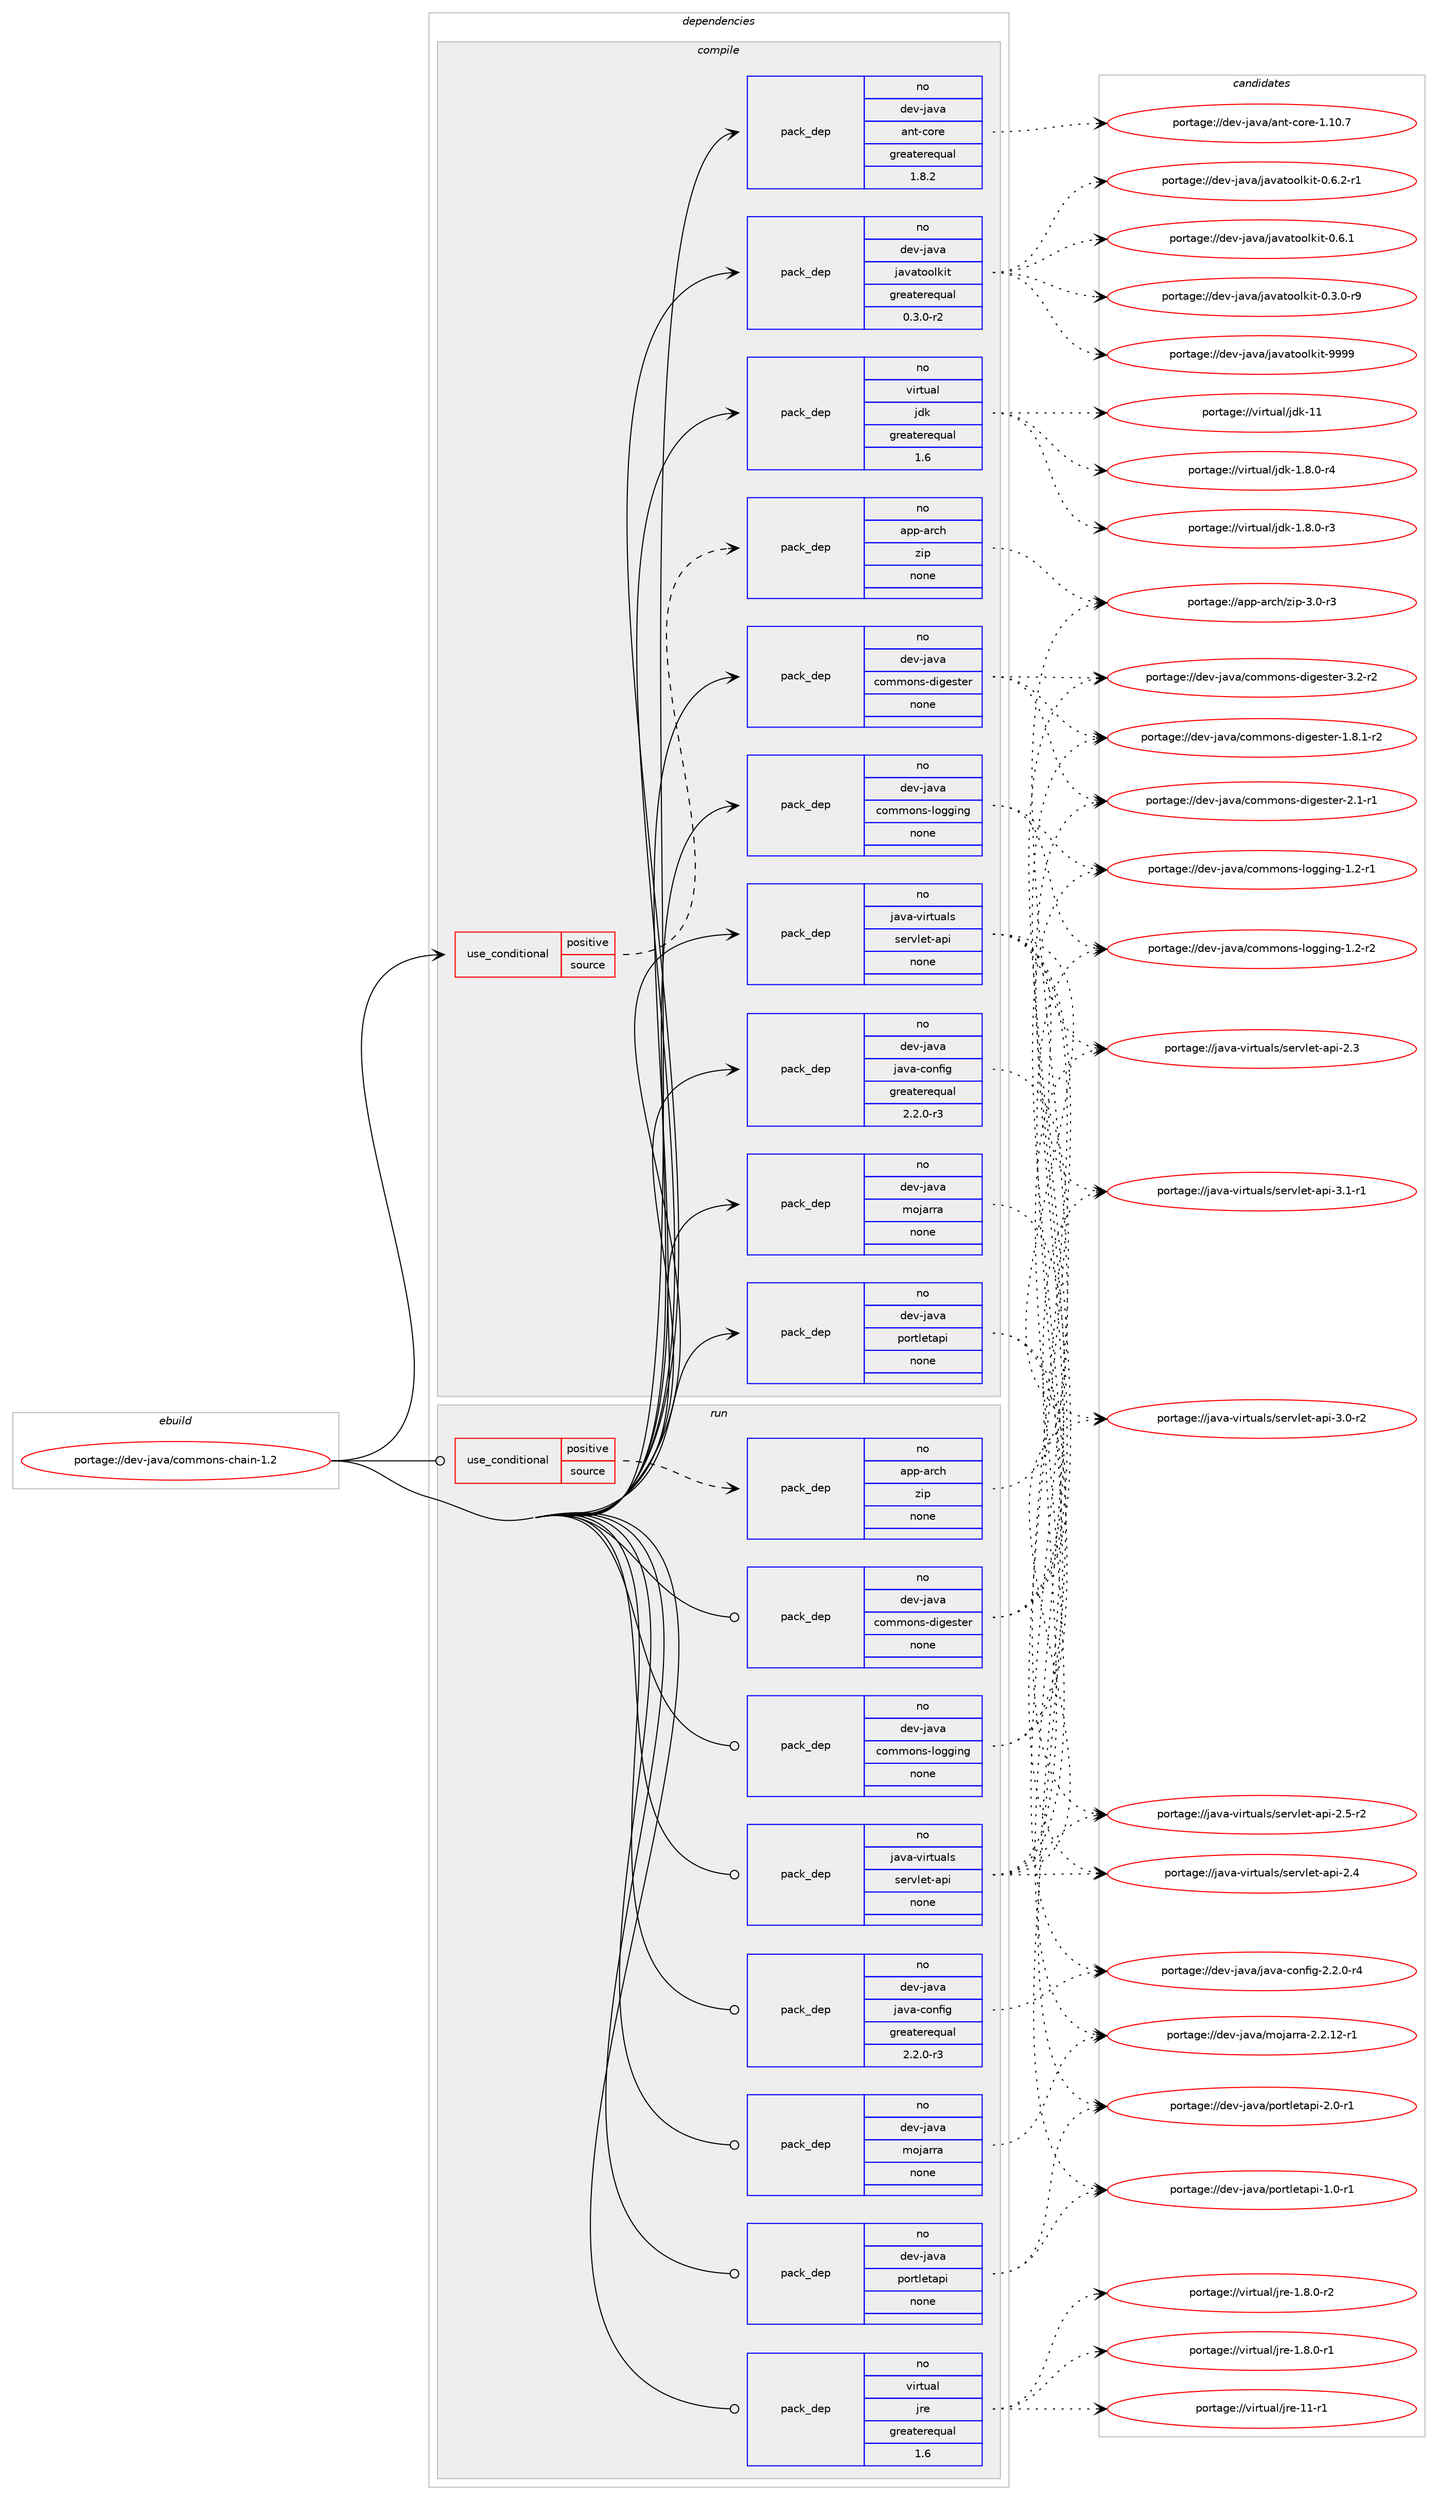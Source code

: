 digraph prolog {

# *************
# Graph options
# *************

newrank=true;
concentrate=true;
compound=true;
graph [rankdir=LR,fontname=Helvetica,fontsize=10,ranksep=1.5];#, ranksep=2.5, nodesep=0.2];
edge  [arrowhead=vee];
node  [fontname=Helvetica,fontsize=10];

# **********
# The ebuild
# **********

subgraph cluster_leftcol {
color=gray;
rank=same;
label=<<i>ebuild</i>>;
id [label="portage://dev-java/commons-chain-1.2", color=red, width=4, href="../dev-java/commons-chain-1.2.svg"];
}

# ****************
# The dependencies
# ****************

subgraph cluster_midcol {
color=gray;
label=<<i>dependencies</i>>;
subgraph cluster_compile {
fillcolor="#eeeeee";
style=filled;
label=<<i>compile</i>>;
subgraph cond130480 {
dependency533198 [label=<<TABLE BORDER="0" CELLBORDER="1" CELLSPACING="0" CELLPADDING="4"><TR><TD ROWSPAN="3" CELLPADDING="10">use_conditional</TD></TR><TR><TD>positive</TD></TR><TR><TD>source</TD></TR></TABLE>>, shape=none, color=red];
subgraph pack397097 {
dependency533199 [label=<<TABLE BORDER="0" CELLBORDER="1" CELLSPACING="0" CELLPADDING="4" WIDTH="220"><TR><TD ROWSPAN="6" CELLPADDING="30">pack_dep</TD></TR><TR><TD WIDTH="110">no</TD></TR><TR><TD>app-arch</TD></TR><TR><TD>zip</TD></TR><TR><TD>none</TD></TR><TR><TD></TD></TR></TABLE>>, shape=none, color=blue];
}
dependency533198:e -> dependency533199:w [weight=20,style="dashed",arrowhead="vee"];
}
id:e -> dependency533198:w [weight=20,style="solid",arrowhead="vee"];
subgraph pack397098 {
dependency533200 [label=<<TABLE BORDER="0" CELLBORDER="1" CELLSPACING="0" CELLPADDING="4" WIDTH="220"><TR><TD ROWSPAN="6" CELLPADDING="30">pack_dep</TD></TR><TR><TD WIDTH="110">no</TD></TR><TR><TD>dev-java</TD></TR><TR><TD>ant-core</TD></TR><TR><TD>greaterequal</TD></TR><TR><TD>1.8.2</TD></TR></TABLE>>, shape=none, color=blue];
}
id:e -> dependency533200:w [weight=20,style="solid",arrowhead="vee"];
subgraph pack397099 {
dependency533201 [label=<<TABLE BORDER="0" CELLBORDER="1" CELLSPACING="0" CELLPADDING="4" WIDTH="220"><TR><TD ROWSPAN="6" CELLPADDING="30">pack_dep</TD></TR><TR><TD WIDTH="110">no</TD></TR><TR><TD>dev-java</TD></TR><TR><TD>commons-digester</TD></TR><TR><TD>none</TD></TR><TR><TD></TD></TR></TABLE>>, shape=none, color=blue];
}
id:e -> dependency533201:w [weight=20,style="solid",arrowhead="vee"];
subgraph pack397100 {
dependency533202 [label=<<TABLE BORDER="0" CELLBORDER="1" CELLSPACING="0" CELLPADDING="4" WIDTH="220"><TR><TD ROWSPAN="6" CELLPADDING="30">pack_dep</TD></TR><TR><TD WIDTH="110">no</TD></TR><TR><TD>dev-java</TD></TR><TR><TD>commons-logging</TD></TR><TR><TD>none</TD></TR><TR><TD></TD></TR></TABLE>>, shape=none, color=blue];
}
id:e -> dependency533202:w [weight=20,style="solid",arrowhead="vee"];
subgraph pack397101 {
dependency533203 [label=<<TABLE BORDER="0" CELLBORDER="1" CELLSPACING="0" CELLPADDING="4" WIDTH="220"><TR><TD ROWSPAN="6" CELLPADDING="30">pack_dep</TD></TR><TR><TD WIDTH="110">no</TD></TR><TR><TD>dev-java</TD></TR><TR><TD>java-config</TD></TR><TR><TD>greaterequal</TD></TR><TR><TD>2.2.0-r3</TD></TR></TABLE>>, shape=none, color=blue];
}
id:e -> dependency533203:w [weight=20,style="solid",arrowhead="vee"];
subgraph pack397102 {
dependency533204 [label=<<TABLE BORDER="0" CELLBORDER="1" CELLSPACING="0" CELLPADDING="4" WIDTH="220"><TR><TD ROWSPAN="6" CELLPADDING="30">pack_dep</TD></TR><TR><TD WIDTH="110">no</TD></TR><TR><TD>dev-java</TD></TR><TR><TD>javatoolkit</TD></TR><TR><TD>greaterequal</TD></TR><TR><TD>0.3.0-r2</TD></TR></TABLE>>, shape=none, color=blue];
}
id:e -> dependency533204:w [weight=20,style="solid",arrowhead="vee"];
subgraph pack397103 {
dependency533205 [label=<<TABLE BORDER="0" CELLBORDER="1" CELLSPACING="0" CELLPADDING="4" WIDTH="220"><TR><TD ROWSPAN="6" CELLPADDING="30">pack_dep</TD></TR><TR><TD WIDTH="110">no</TD></TR><TR><TD>dev-java</TD></TR><TR><TD>mojarra</TD></TR><TR><TD>none</TD></TR><TR><TD></TD></TR></TABLE>>, shape=none, color=blue];
}
id:e -> dependency533205:w [weight=20,style="solid",arrowhead="vee"];
subgraph pack397104 {
dependency533206 [label=<<TABLE BORDER="0" CELLBORDER="1" CELLSPACING="0" CELLPADDING="4" WIDTH="220"><TR><TD ROWSPAN="6" CELLPADDING="30">pack_dep</TD></TR><TR><TD WIDTH="110">no</TD></TR><TR><TD>dev-java</TD></TR><TR><TD>portletapi</TD></TR><TR><TD>none</TD></TR><TR><TD></TD></TR></TABLE>>, shape=none, color=blue];
}
id:e -> dependency533206:w [weight=20,style="solid",arrowhead="vee"];
subgraph pack397105 {
dependency533207 [label=<<TABLE BORDER="0" CELLBORDER="1" CELLSPACING="0" CELLPADDING="4" WIDTH="220"><TR><TD ROWSPAN="6" CELLPADDING="30">pack_dep</TD></TR><TR><TD WIDTH="110">no</TD></TR><TR><TD>java-virtuals</TD></TR><TR><TD>servlet-api</TD></TR><TR><TD>none</TD></TR><TR><TD></TD></TR></TABLE>>, shape=none, color=blue];
}
id:e -> dependency533207:w [weight=20,style="solid",arrowhead="vee"];
subgraph pack397106 {
dependency533208 [label=<<TABLE BORDER="0" CELLBORDER="1" CELLSPACING="0" CELLPADDING="4" WIDTH="220"><TR><TD ROWSPAN="6" CELLPADDING="30">pack_dep</TD></TR><TR><TD WIDTH="110">no</TD></TR><TR><TD>virtual</TD></TR><TR><TD>jdk</TD></TR><TR><TD>greaterequal</TD></TR><TR><TD>1.6</TD></TR></TABLE>>, shape=none, color=blue];
}
id:e -> dependency533208:w [weight=20,style="solid",arrowhead="vee"];
}
subgraph cluster_compileandrun {
fillcolor="#eeeeee";
style=filled;
label=<<i>compile and run</i>>;
}
subgraph cluster_run {
fillcolor="#eeeeee";
style=filled;
label=<<i>run</i>>;
subgraph cond130481 {
dependency533209 [label=<<TABLE BORDER="0" CELLBORDER="1" CELLSPACING="0" CELLPADDING="4"><TR><TD ROWSPAN="3" CELLPADDING="10">use_conditional</TD></TR><TR><TD>positive</TD></TR><TR><TD>source</TD></TR></TABLE>>, shape=none, color=red];
subgraph pack397107 {
dependency533210 [label=<<TABLE BORDER="0" CELLBORDER="1" CELLSPACING="0" CELLPADDING="4" WIDTH="220"><TR><TD ROWSPAN="6" CELLPADDING="30">pack_dep</TD></TR><TR><TD WIDTH="110">no</TD></TR><TR><TD>app-arch</TD></TR><TR><TD>zip</TD></TR><TR><TD>none</TD></TR><TR><TD></TD></TR></TABLE>>, shape=none, color=blue];
}
dependency533209:e -> dependency533210:w [weight=20,style="dashed",arrowhead="vee"];
}
id:e -> dependency533209:w [weight=20,style="solid",arrowhead="odot"];
subgraph pack397108 {
dependency533211 [label=<<TABLE BORDER="0" CELLBORDER="1" CELLSPACING="0" CELLPADDING="4" WIDTH="220"><TR><TD ROWSPAN="6" CELLPADDING="30">pack_dep</TD></TR><TR><TD WIDTH="110">no</TD></TR><TR><TD>dev-java</TD></TR><TR><TD>commons-digester</TD></TR><TR><TD>none</TD></TR><TR><TD></TD></TR></TABLE>>, shape=none, color=blue];
}
id:e -> dependency533211:w [weight=20,style="solid",arrowhead="odot"];
subgraph pack397109 {
dependency533212 [label=<<TABLE BORDER="0" CELLBORDER="1" CELLSPACING="0" CELLPADDING="4" WIDTH="220"><TR><TD ROWSPAN="6" CELLPADDING="30">pack_dep</TD></TR><TR><TD WIDTH="110">no</TD></TR><TR><TD>dev-java</TD></TR><TR><TD>commons-logging</TD></TR><TR><TD>none</TD></TR><TR><TD></TD></TR></TABLE>>, shape=none, color=blue];
}
id:e -> dependency533212:w [weight=20,style="solid",arrowhead="odot"];
subgraph pack397110 {
dependency533213 [label=<<TABLE BORDER="0" CELLBORDER="1" CELLSPACING="0" CELLPADDING="4" WIDTH="220"><TR><TD ROWSPAN="6" CELLPADDING="30">pack_dep</TD></TR><TR><TD WIDTH="110">no</TD></TR><TR><TD>dev-java</TD></TR><TR><TD>java-config</TD></TR><TR><TD>greaterequal</TD></TR><TR><TD>2.2.0-r3</TD></TR></TABLE>>, shape=none, color=blue];
}
id:e -> dependency533213:w [weight=20,style="solid",arrowhead="odot"];
subgraph pack397111 {
dependency533214 [label=<<TABLE BORDER="0" CELLBORDER="1" CELLSPACING="0" CELLPADDING="4" WIDTH="220"><TR><TD ROWSPAN="6" CELLPADDING="30">pack_dep</TD></TR><TR><TD WIDTH="110">no</TD></TR><TR><TD>dev-java</TD></TR><TR><TD>mojarra</TD></TR><TR><TD>none</TD></TR><TR><TD></TD></TR></TABLE>>, shape=none, color=blue];
}
id:e -> dependency533214:w [weight=20,style="solid",arrowhead="odot"];
subgraph pack397112 {
dependency533215 [label=<<TABLE BORDER="0" CELLBORDER="1" CELLSPACING="0" CELLPADDING="4" WIDTH="220"><TR><TD ROWSPAN="6" CELLPADDING="30">pack_dep</TD></TR><TR><TD WIDTH="110">no</TD></TR><TR><TD>dev-java</TD></TR><TR><TD>portletapi</TD></TR><TR><TD>none</TD></TR><TR><TD></TD></TR></TABLE>>, shape=none, color=blue];
}
id:e -> dependency533215:w [weight=20,style="solid",arrowhead="odot"];
subgraph pack397113 {
dependency533216 [label=<<TABLE BORDER="0" CELLBORDER="1" CELLSPACING="0" CELLPADDING="4" WIDTH="220"><TR><TD ROWSPAN="6" CELLPADDING="30">pack_dep</TD></TR><TR><TD WIDTH="110">no</TD></TR><TR><TD>java-virtuals</TD></TR><TR><TD>servlet-api</TD></TR><TR><TD>none</TD></TR><TR><TD></TD></TR></TABLE>>, shape=none, color=blue];
}
id:e -> dependency533216:w [weight=20,style="solid",arrowhead="odot"];
subgraph pack397114 {
dependency533217 [label=<<TABLE BORDER="0" CELLBORDER="1" CELLSPACING="0" CELLPADDING="4" WIDTH="220"><TR><TD ROWSPAN="6" CELLPADDING="30">pack_dep</TD></TR><TR><TD WIDTH="110">no</TD></TR><TR><TD>virtual</TD></TR><TR><TD>jre</TD></TR><TR><TD>greaterequal</TD></TR><TR><TD>1.6</TD></TR></TABLE>>, shape=none, color=blue];
}
id:e -> dependency533217:w [weight=20,style="solid",arrowhead="odot"];
}
}

# **************
# The candidates
# **************

subgraph cluster_choices {
rank=same;
color=gray;
label=<<i>candidates</i>>;

subgraph choice397097 {
color=black;
nodesep=1;
choice9711211245971149910447122105112455146484511451 [label="portage://app-arch/zip-3.0-r3", color=red, width=4,href="../app-arch/zip-3.0-r3.svg"];
dependency533199:e -> choice9711211245971149910447122105112455146484511451:w [style=dotted,weight="100"];
}
subgraph choice397098 {
color=black;
nodesep=1;
choice1001011184510697118974797110116459911111410145494649484655 [label="portage://dev-java/ant-core-1.10.7", color=red, width=4,href="../dev-java/ant-core-1.10.7.svg"];
dependency533200:e -> choice1001011184510697118974797110116459911111410145494649484655:w [style=dotted,weight="100"];
}
subgraph choice397099 {
color=black;
nodesep=1;
choice100101118451069711897479911110910911111011545100105103101115116101114455146504511450 [label="portage://dev-java/commons-digester-3.2-r2", color=red, width=4,href="../dev-java/commons-digester-3.2-r2.svg"];
choice100101118451069711897479911110910911111011545100105103101115116101114455046494511449 [label="portage://dev-java/commons-digester-2.1-r1", color=red, width=4,href="../dev-java/commons-digester-2.1-r1.svg"];
choice1001011184510697118974799111109109111110115451001051031011151161011144549465646494511450 [label="portage://dev-java/commons-digester-1.8.1-r2", color=red, width=4,href="../dev-java/commons-digester-1.8.1-r2.svg"];
dependency533201:e -> choice100101118451069711897479911110910911111011545100105103101115116101114455146504511450:w [style=dotted,weight="100"];
dependency533201:e -> choice100101118451069711897479911110910911111011545100105103101115116101114455046494511449:w [style=dotted,weight="100"];
dependency533201:e -> choice1001011184510697118974799111109109111110115451001051031011151161011144549465646494511450:w [style=dotted,weight="100"];
}
subgraph choice397100 {
color=black;
nodesep=1;
choice100101118451069711897479911110910911111011545108111103103105110103454946504511450 [label="portage://dev-java/commons-logging-1.2-r2", color=red, width=4,href="../dev-java/commons-logging-1.2-r2.svg"];
choice100101118451069711897479911110910911111011545108111103103105110103454946504511449 [label="portage://dev-java/commons-logging-1.2-r1", color=red, width=4,href="../dev-java/commons-logging-1.2-r1.svg"];
dependency533202:e -> choice100101118451069711897479911110910911111011545108111103103105110103454946504511450:w [style=dotted,weight="100"];
dependency533202:e -> choice100101118451069711897479911110910911111011545108111103103105110103454946504511449:w [style=dotted,weight="100"];
}
subgraph choice397101 {
color=black;
nodesep=1;
choice10010111845106971189747106971189745991111101021051034550465046484511452 [label="portage://dev-java/java-config-2.2.0-r4", color=red, width=4,href="../dev-java/java-config-2.2.0-r4.svg"];
dependency533203:e -> choice10010111845106971189747106971189745991111101021051034550465046484511452:w [style=dotted,weight="100"];
}
subgraph choice397102 {
color=black;
nodesep=1;
choice1001011184510697118974710697118971161111111081071051164557575757 [label="portage://dev-java/javatoolkit-9999", color=red, width=4,href="../dev-java/javatoolkit-9999.svg"];
choice1001011184510697118974710697118971161111111081071051164548465446504511449 [label="portage://dev-java/javatoolkit-0.6.2-r1", color=red, width=4,href="../dev-java/javatoolkit-0.6.2-r1.svg"];
choice100101118451069711897471069711897116111111108107105116454846544649 [label="portage://dev-java/javatoolkit-0.6.1", color=red, width=4,href="../dev-java/javatoolkit-0.6.1.svg"];
choice1001011184510697118974710697118971161111111081071051164548465146484511457 [label="portage://dev-java/javatoolkit-0.3.0-r9", color=red, width=4,href="../dev-java/javatoolkit-0.3.0-r9.svg"];
dependency533204:e -> choice1001011184510697118974710697118971161111111081071051164557575757:w [style=dotted,weight="100"];
dependency533204:e -> choice1001011184510697118974710697118971161111111081071051164548465446504511449:w [style=dotted,weight="100"];
dependency533204:e -> choice100101118451069711897471069711897116111111108107105116454846544649:w [style=dotted,weight="100"];
dependency533204:e -> choice1001011184510697118974710697118971161111111081071051164548465146484511457:w [style=dotted,weight="100"];
}
subgraph choice397103 {
color=black;
nodesep=1;
choice100101118451069711897471091111069711411497455046504649504511449 [label="portage://dev-java/mojarra-2.2.12-r1", color=red, width=4,href="../dev-java/mojarra-2.2.12-r1.svg"];
dependency533205:e -> choice100101118451069711897471091111069711411497455046504649504511449:w [style=dotted,weight="100"];
}
subgraph choice397104 {
color=black;
nodesep=1;
choice1001011184510697118974711211111411610810111697112105455046484511449 [label="portage://dev-java/portletapi-2.0-r1", color=red, width=4,href="../dev-java/portletapi-2.0-r1.svg"];
choice1001011184510697118974711211111411610810111697112105454946484511449 [label="portage://dev-java/portletapi-1.0-r1", color=red, width=4,href="../dev-java/portletapi-1.0-r1.svg"];
dependency533206:e -> choice1001011184510697118974711211111411610810111697112105455046484511449:w [style=dotted,weight="100"];
dependency533206:e -> choice1001011184510697118974711211111411610810111697112105454946484511449:w [style=dotted,weight="100"];
}
subgraph choice397105 {
color=black;
nodesep=1;
choice10697118974511810511411611797108115471151011141181081011164597112105455146494511449 [label="portage://java-virtuals/servlet-api-3.1-r1", color=red, width=4,href="../java-virtuals/servlet-api-3.1-r1.svg"];
choice10697118974511810511411611797108115471151011141181081011164597112105455146484511450 [label="portage://java-virtuals/servlet-api-3.0-r2", color=red, width=4,href="../java-virtuals/servlet-api-3.0-r2.svg"];
choice10697118974511810511411611797108115471151011141181081011164597112105455046534511450 [label="portage://java-virtuals/servlet-api-2.5-r2", color=red, width=4,href="../java-virtuals/servlet-api-2.5-r2.svg"];
choice1069711897451181051141161179710811547115101114118108101116459711210545504652 [label="portage://java-virtuals/servlet-api-2.4", color=red, width=4,href="../java-virtuals/servlet-api-2.4.svg"];
choice1069711897451181051141161179710811547115101114118108101116459711210545504651 [label="portage://java-virtuals/servlet-api-2.3", color=red, width=4,href="../java-virtuals/servlet-api-2.3.svg"];
dependency533207:e -> choice10697118974511810511411611797108115471151011141181081011164597112105455146494511449:w [style=dotted,weight="100"];
dependency533207:e -> choice10697118974511810511411611797108115471151011141181081011164597112105455146484511450:w [style=dotted,weight="100"];
dependency533207:e -> choice10697118974511810511411611797108115471151011141181081011164597112105455046534511450:w [style=dotted,weight="100"];
dependency533207:e -> choice1069711897451181051141161179710811547115101114118108101116459711210545504652:w [style=dotted,weight="100"];
dependency533207:e -> choice1069711897451181051141161179710811547115101114118108101116459711210545504651:w [style=dotted,weight="100"];
}
subgraph choice397106 {
color=black;
nodesep=1;
choice1181051141161179710847106100107454949 [label="portage://virtual/jdk-11", color=red, width=4,href="../virtual/jdk-11.svg"];
choice11810511411611797108471061001074549465646484511452 [label="portage://virtual/jdk-1.8.0-r4", color=red, width=4,href="../virtual/jdk-1.8.0-r4.svg"];
choice11810511411611797108471061001074549465646484511451 [label="portage://virtual/jdk-1.8.0-r3", color=red, width=4,href="../virtual/jdk-1.8.0-r3.svg"];
dependency533208:e -> choice1181051141161179710847106100107454949:w [style=dotted,weight="100"];
dependency533208:e -> choice11810511411611797108471061001074549465646484511452:w [style=dotted,weight="100"];
dependency533208:e -> choice11810511411611797108471061001074549465646484511451:w [style=dotted,weight="100"];
}
subgraph choice397107 {
color=black;
nodesep=1;
choice9711211245971149910447122105112455146484511451 [label="portage://app-arch/zip-3.0-r3", color=red, width=4,href="../app-arch/zip-3.0-r3.svg"];
dependency533210:e -> choice9711211245971149910447122105112455146484511451:w [style=dotted,weight="100"];
}
subgraph choice397108 {
color=black;
nodesep=1;
choice100101118451069711897479911110910911111011545100105103101115116101114455146504511450 [label="portage://dev-java/commons-digester-3.2-r2", color=red, width=4,href="../dev-java/commons-digester-3.2-r2.svg"];
choice100101118451069711897479911110910911111011545100105103101115116101114455046494511449 [label="portage://dev-java/commons-digester-2.1-r1", color=red, width=4,href="../dev-java/commons-digester-2.1-r1.svg"];
choice1001011184510697118974799111109109111110115451001051031011151161011144549465646494511450 [label="portage://dev-java/commons-digester-1.8.1-r2", color=red, width=4,href="../dev-java/commons-digester-1.8.1-r2.svg"];
dependency533211:e -> choice100101118451069711897479911110910911111011545100105103101115116101114455146504511450:w [style=dotted,weight="100"];
dependency533211:e -> choice100101118451069711897479911110910911111011545100105103101115116101114455046494511449:w [style=dotted,weight="100"];
dependency533211:e -> choice1001011184510697118974799111109109111110115451001051031011151161011144549465646494511450:w [style=dotted,weight="100"];
}
subgraph choice397109 {
color=black;
nodesep=1;
choice100101118451069711897479911110910911111011545108111103103105110103454946504511450 [label="portage://dev-java/commons-logging-1.2-r2", color=red, width=4,href="../dev-java/commons-logging-1.2-r2.svg"];
choice100101118451069711897479911110910911111011545108111103103105110103454946504511449 [label="portage://dev-java/commons-logging-1.2-r1", color=red, width=4,href="../dev-java/commons-logging-1.2-r1.svg"];
dependency533212:e -> choice100101118451069711897479911110910911111011545108111103103105110103454946504511450:w [style=dotted,weight="100"];
dependency533212:e -> choice100101118451069711897479911110910911111011545108111103103105110103454946504511449:w [style=dotted,weight="100"];
}
subgraph choice397110 {
color=black;
nodesep=1;
choice10010111845106971189747106971189745991111101021051034550465046484511452 [label="portage://dev-java/java-config-2.2.0-r4", color=red, width=4,href="../dev-java/java-config-2.2.0-r4.svg"];
dependency533213:e -> choice10010111845106971189747106971189745991111101021051034550465046484511452:w [style=dotted,weight="100"];
}
subgraph choice397111 {
color=black;
nodesep=1;
choice100101118451069711897471091111069711411497455046504649504511449 [label="portage://dev-java/mojarra-2.2.12-r1", color=red, width=4,href="../dev-java/mojarra-2.2.12-r1.svg"];
dependency533214:e -> choice100101118451069711897471091111069711411497455046504649504511449:w [style=dotted,weight="100"];
}
subgraph choice397112 {
color=black;
nodesep=1;
choice1001011184510697118974711211111411610810111697112105455046484511449 [label="portage://dev-java/portletapi-2.0-r1", color=red, width=4,href="../dev-java/portletapi-2.0-r1.svg"];
choice1001011184510697118974711211111411610810111697112105454946484511449 [label="portage://dev-java/portletapi-1.0-r1", color=red, width=4,href="../dev-java/portletapi-1.0-r1.svg"];
dependency533215:e -> choice1001011184510697118974711211111411610810111697112105455046484511449:w [style=dotted,weight="100"];
dependency533215:e -> choice1001011184510697118974711211111411610810111697112105454946484511449:w [style=dotted,weight="100"];
}
subgraph choice397113 {
color=black;
nodesep=1;
choice10697118974511810511411611797108115471151011141181081011164597112105455146494511449 [label="portage://java-virtuals/servlet-api-3.1-r1", color=red, width=4,href="../java-virtuals/servlet-api-3.1-r1.svg"];
choice10697118974511810511411611797108115471151011141181081011164597112105455146484511450 [label="portage://java-virtuals/servlet-api-3.0-r2", color=red, width=4,href="../java-virtuals/servlet-api-3.0-r2.svg"];
choice10697118974511810511411611797108115471151011141181081011164597112105455046534511450 [label="portage://java-virtuals/servlet-api-2.5-r2", color=red, width=4,href="../java-virtuals/servlet-api-2.5-r2.svg"];
choice1069711897451181051141161179710811547115101114118108101116459711210545504652 [label="portage://java-virtuals/servlet-api-2.4", color=red, width=4,href="../java-virtuals/servlet-api-2.4.svg"];
choice1069711897451181051141161179710811547115101114118108101116459711210545504651 [label="portage://java-virtuals/servlet-api-2.3", color=red, width=4,href="../java-virtuals/servlet-api-2.3.svg"];
dependency533216:e -> choice10697118974511810511411611797108115471151011141181081011164597112105455146494511449:w [style=dotted,weight="100"];
dependency533216:e -> choice10697118974511810511411611797108115471151011141181081011164597112105455146484511450:w [style=dotted,weight="100"];
dependency533216:e -> choice10697118974511810511411611797108115471151011141181081011164597112105455046534511450:w [style=dotted,weight="100"];
dependency533216:e -> choice1069711897451181051141161179710811547115101114118108101116459711210545504652:w [style=dotted,weight="100"];
dependency533216:e -> choice1069711897451181051141161179710811547115101114118108101116459711210545504651:w [style=dotted,weight="100"];
}
subgraph choice397114 {
color=black;
nodesep=1;
choice11810511411611797108471061141014549494511449 [label="portage://virtual/jre-11-r1", color=red, width=4,href="../virtual/jre-11-r1.svg"];
choice11810511411611797108471061141014549465646484511450 [label="portage://virtual/jre-1.8.0-r2", color=red, width=4,href="../virtual/jre-1.8.0-r2.svg"];
choice11810511411611797108471061141014549465646484511449 [label="portage://virtual/jre-1.8.0-r1", color=red, width=4,href="../virtual/jre-1.8.0-r1.svg"];
dependency533217:e -> choice11810511411611797108471061141014549494511449:w [style=dotted,weight="100"];
dependency533217:e -> choice11810511411611797108471061141014549465646484511450:w [style=dotted,weight="100"];
dependency533217:e -> choice11810511411611797108471061141014549465646484511449:w [style=dotted,weight="100"];
}
}

}
